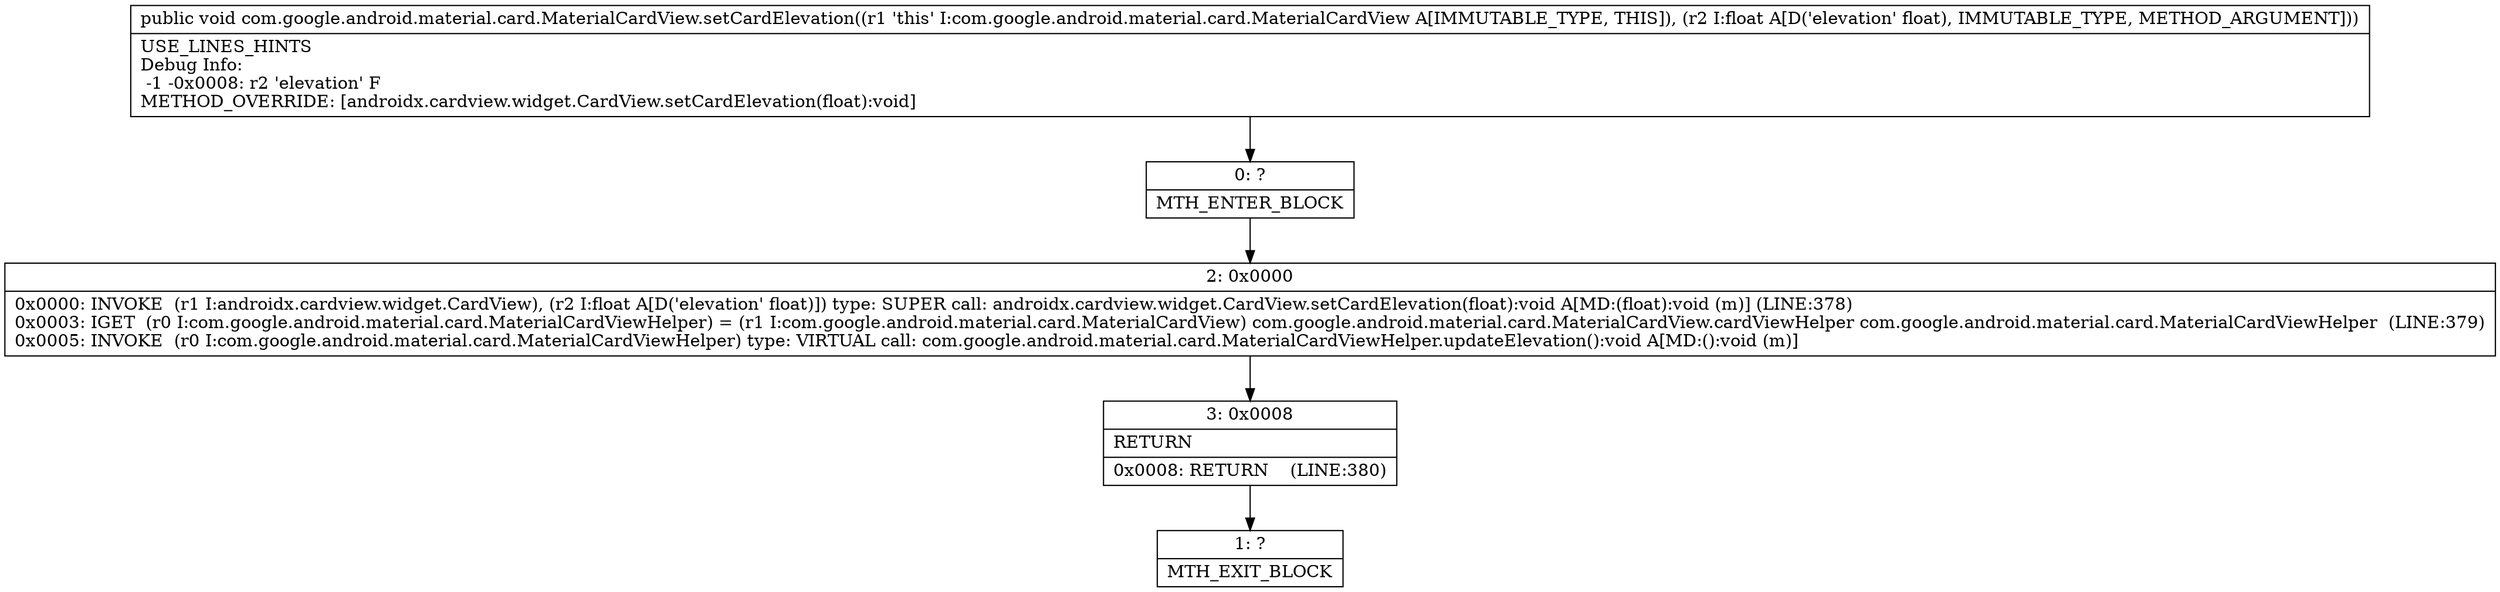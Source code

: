 digraph "CFG forcom.google.android.material.card.MaterialCardView.setCardElevation(F)V" {
Node_0 [shape=record,label="{0\:\ ?|MTH_ENTER_BLOCK\l}"];
Node_2 [shape=record,label="{2\:\ 0x0000|0x0000: INVOKE  (r1 I:androidx.cardview.widget.CardView), (r2 I:float A[D('elevation' float)]) type: SUPER call: androidx.cardview.widget.CardView.setCardElevation(float):void A[MD:(float):void (m)] (LINE:378)\l0x0003: IGET  (r0 I:com.google.android.material.card.MaterialCardViewHelper) = (r1 I:com.google.android.material.card.MaterialCardView) com.google.android.material.card.MaterialCardView.cardViewHelper com.google.android.material.card.MaterialCardViewHelper  (LINE:379)\l0x0005: INVOKE  (r0 I:com.google.android.material.card.MaterialCardViewHelper) type: VIRTUAL call: com.google.android.material.card.MaterialCardViewHelper.updateElevation():void A[MD:():void (m)]\l}"];
Node_3 [shape=record,label="{3\:\ 0x0008|RETURN\l|0x0008: RETURN    (LINE:380)\l}"];
Node_1 [shape=record,label="{1\:\ ?|MTH_EXIT_BLOCK\l}"];
MethodNode[shape=record,label="{public void com.google.android.material.card.MaterialCardView.setCardElevation((r1 'this' I:com.google.android.material.card.MaterialCardView A[IMMUTABLE_TYPE, THIS]), (r2 I:float A[D('elevation' float), IMMUTABLE_TYPE, METHOD_ARGUMENT]))  | USE_LINES_HINTS\lDebug Info:\l  \-1 \-0x0008: r2 'elevation' F\lMETHOD_OVERRIDE: [androidx.cardview.widget.CardView.setCardElevation(float):void]\l}"];
MethodNode -> Node_0;Node_0 -> Node_2;
Node_2 -> Node_3;
Node_3 -> Node_1;
}

